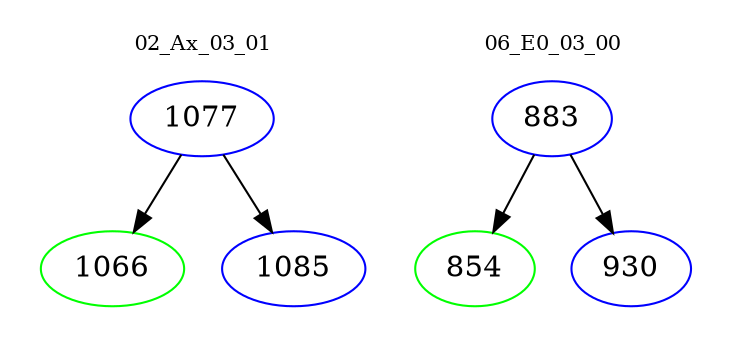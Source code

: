digraph{
subgraph cluster_0 {
color = white
label = "02_Ax_03_01";
fontsize=10;
T0_1077 [label="1077", color="blue"]
T0_1077 -> T0_1066 [color="black"]
T0_1066 [label="1066", color="green"]
T0_1077 -> T0_1085 [color="black"]
T0_1085 [label="1085", color="blue"]
}
subgraph cluster_1 {
color = white
label = "06_E0_03_00";
fontsize=10;
T1_883 [label="883", color="blue"]
T1_883 -> T1_854 [color="black"]
T1_854 [label="854", color="green"]
T1_883 -> T1_930 [color="black"]
T1_930 [label="930", color="blue"]
}
}
